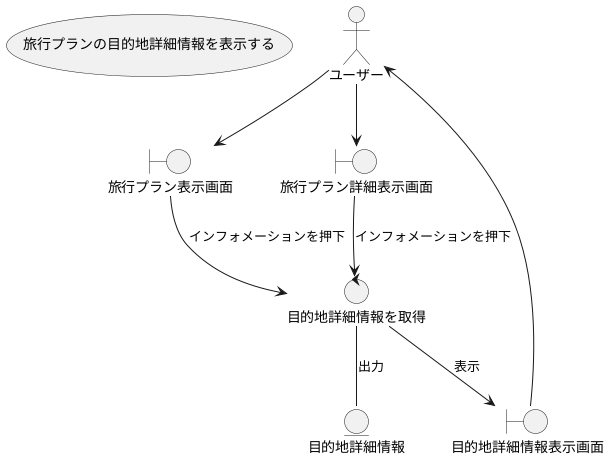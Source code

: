 @startuml

usecase 旅行プランの目的地詳細情報を表示する

actor ユーザー

boundary 旅行プラン表示画面
boundary 旅行プラン詳細表示画面
boundary 目的地詳細情報表示画面

control 目的地詳細情報を取得

entity 目的地詳細情報

ユーザー --> 旅行プラン表示画面
ユーザー --> 旅行プラン詳細表示画面

旅行プラン表示画面 --> 目的地詳細情報を取得 : インフォメーションを押下
旅行プラン詳細表示画面 --> 目的地詳細情報を取得 : インフォメーションを押下
目的地詳細情報を取得 -- 目的地詳細情報 : 出力
目的地詳細情報を取得 --> 目的地詳細情報表示画面 : 表示
目的地詳細情報表示画面 --> ユーザー

@enduml